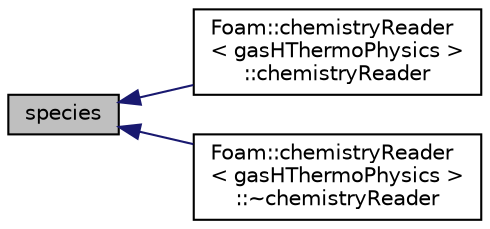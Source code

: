 digraph "species"
{
  bgcolor="transparent";
  edge [fontname="Helvetica",fontsize="10",labelfontname="Helvetica",labelfontsize="10"];
  node [fontname="Helvetica",fontsize="10",shape=record];
  rankdir="LR";
  Node1 [label="species",height=0.2,width=0.4,color="black", fillcolor="grey75", style="filled", fontcolor="black"];
  Node1 -> Node2 [dir="back",color="midnightblue",fontsize="10",style="solid",fontname="Helvetica"];
  Node2 [label="Foam::chemistryReader\l\< gasHThermoPhysics \>\l::chemistryReader",height=0.2,width=0.4,color="black",URL="$a00271.html#aff53c56f3f4d9ceabcc47c00c56bc541",tooltip="Construct null. "];
  Node1 -> Node3 [dir="back",color="midnightblue",fontsize="10",style="solid",fontname="Helvetica"];
  Node3 [label="Foam::chemistryReader\l\< gasHThermoPhysics \>\l::~chemistryReader",height=0.2,width=0.4,color="black",URL="$a00271.html#ac9c7eaea5089d5bae2942f141f2dfd76",tooltip="Destructor. "];
}
